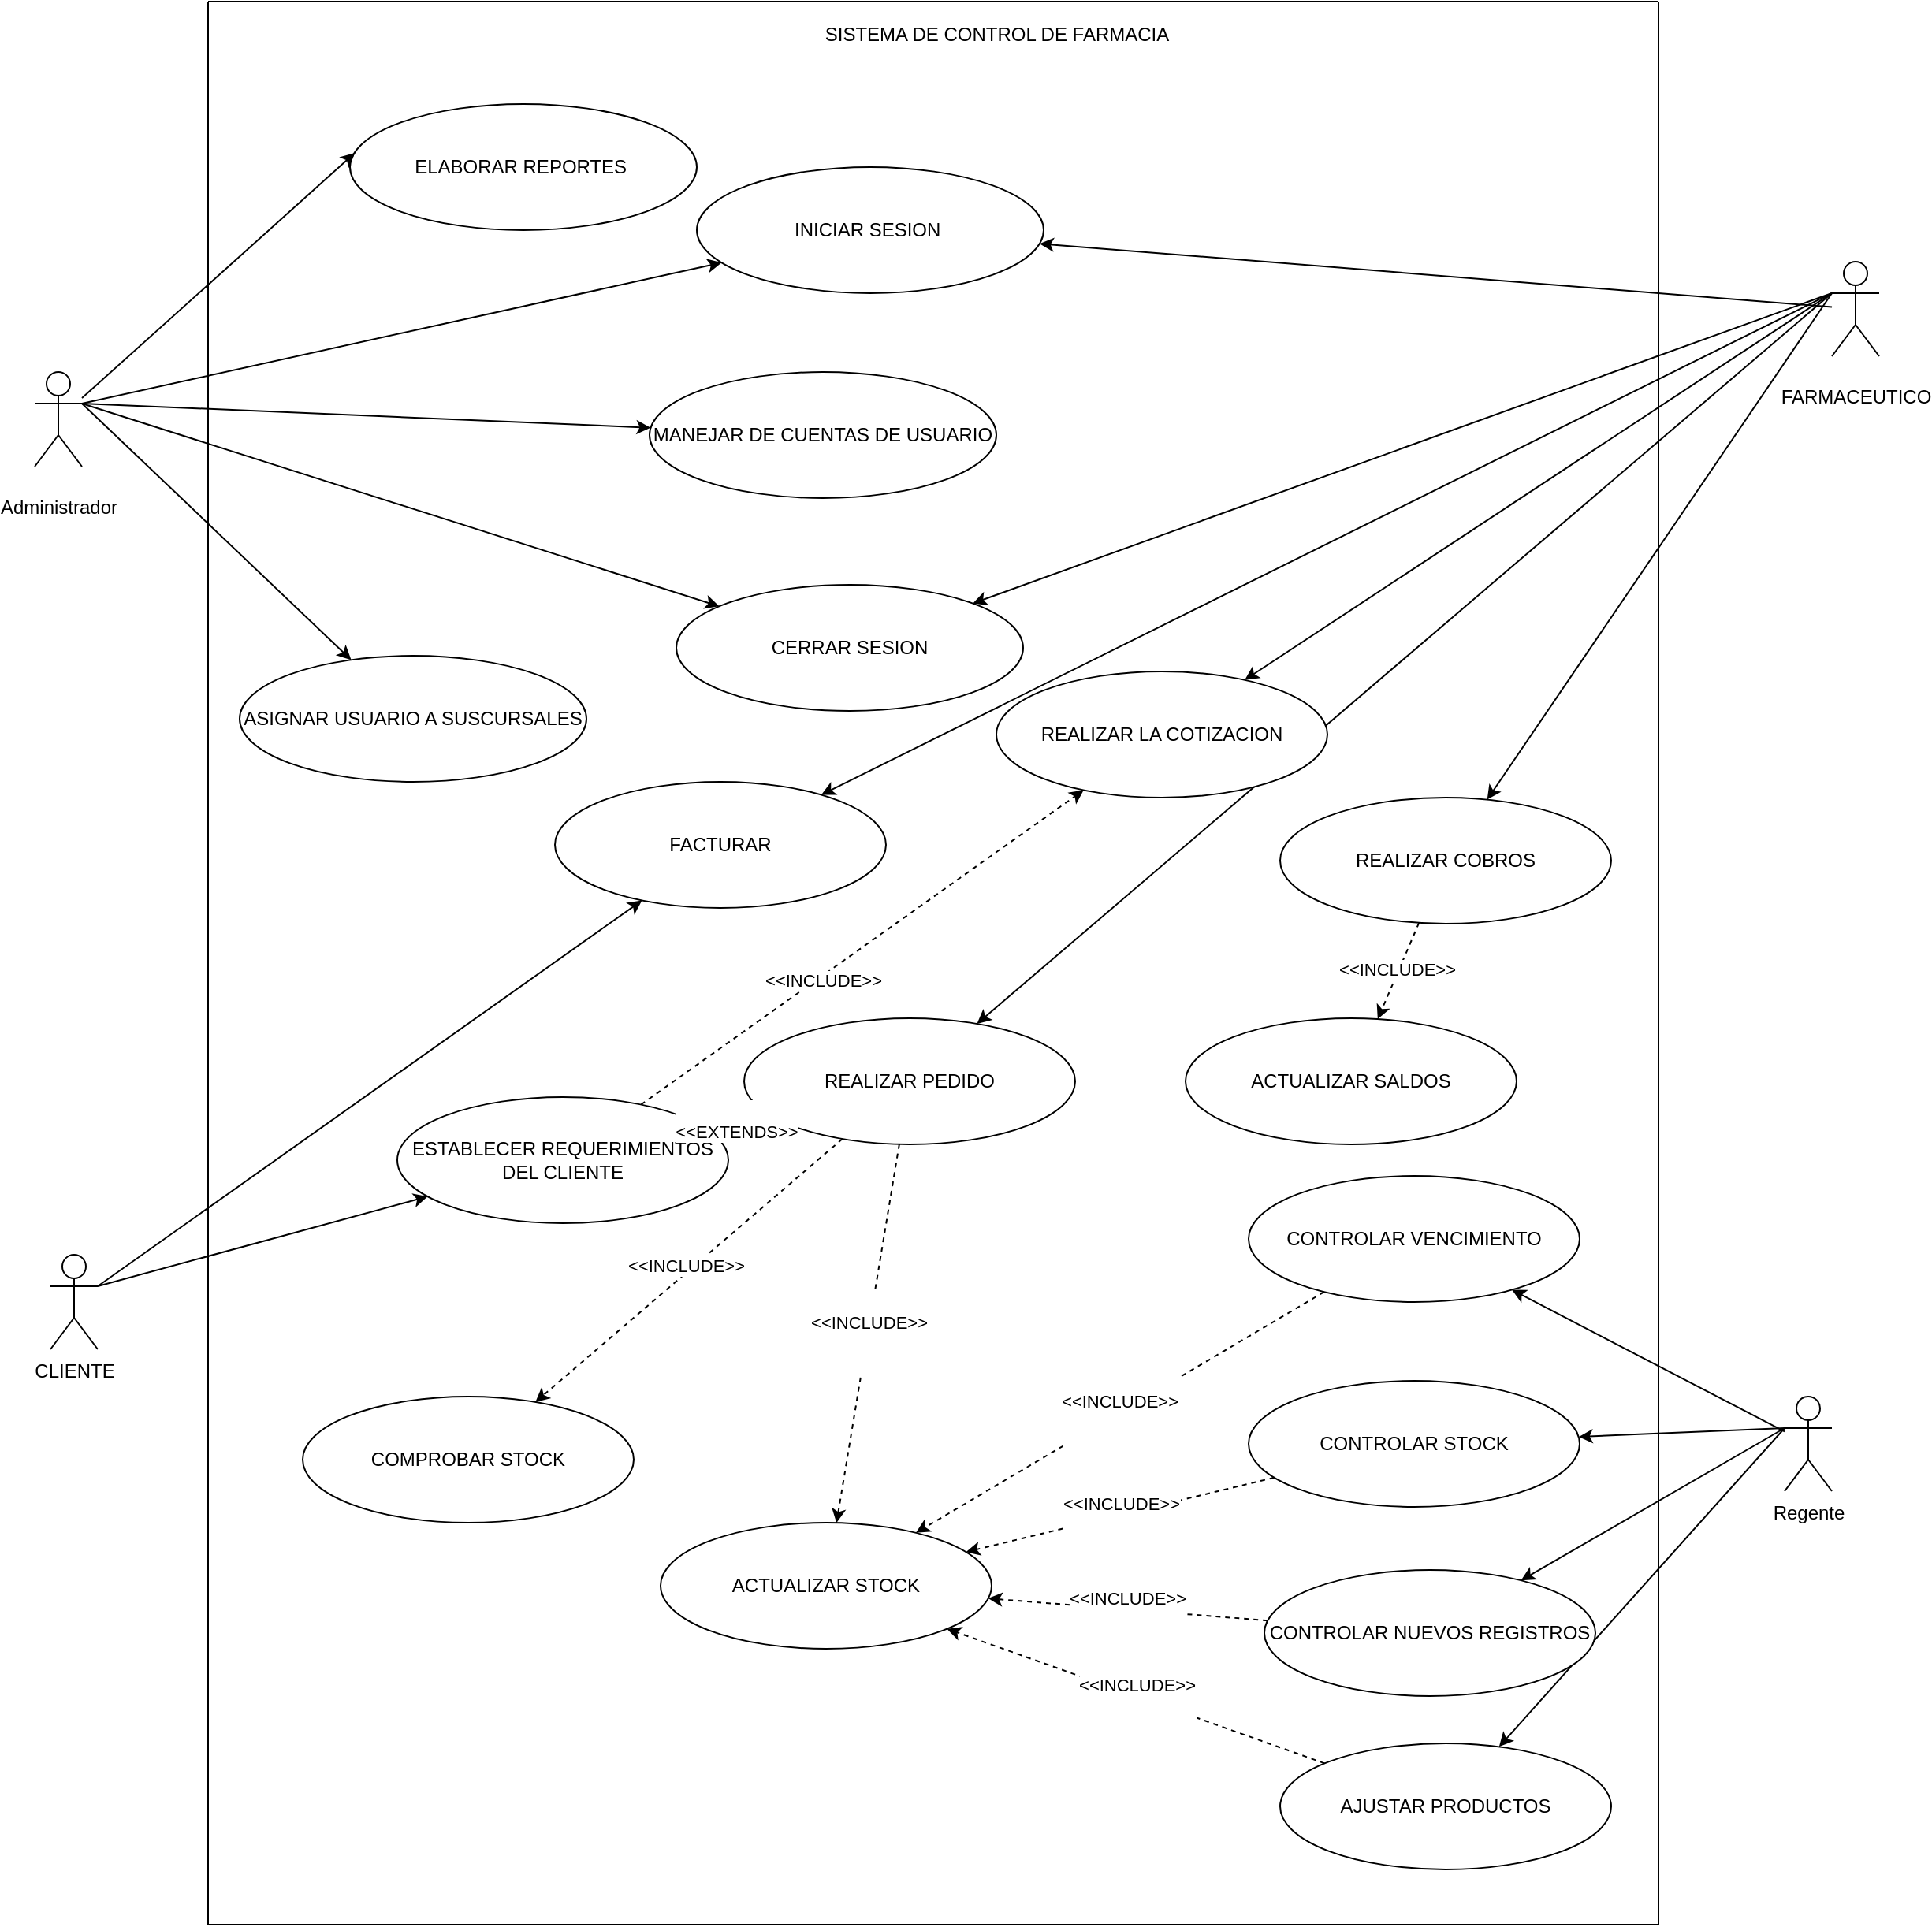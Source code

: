 <mxfile version="21.3.7" type="github">
  <diagram name="Página-1" id="VD70XnZUa6zAhsFyzGvc">
    <mxGraphModel dx="1393" dy="1734" grid="1" gridSize="10" guides="1" tooltips="1" connect="1" arrows="1" fold="1" page="1" pageScale="1" pageWidth="827" pageHeight="1169" math="0" shadow="0">
      <root>
        <mxCell id="0" />
        <mxCell id="1" parent="0" />
        <mxCell id="SYK_G3J2wgFO4UNwGKoD-1" value="CLIENTE" style="shape=umlActor;verticalLabelPosition=bottom;verticalAlign=top;html=1;outlineConnect=0;" parent="1" vertex="1">
          <mxGeometry x="230" y="160" width="30" height="60" as="geometry" />
        </mxCell>
        <mxCell id="SYK_G3J2wgFO4UNwGKoD-3" value="&lt;p class=&quot;MsoNormal&quot;&gt;Administrador&lt;/p&gt;" style="shape=umlActor;verticalLabelPosition=bottom;verticalAlign=top;html=1;outlineConnect=0;" parent="1" vertex="1">
          <mxGeometry x="220" y="-400" width="30" height="60" as="geometry" />
        </mxCell>
        <mxCell id="SYK_G3J2wgFO4UNwGKoD-4" value="Regente" style="shape=umlActor;verticalLabelPosition=bottom;verticalAlign=top;html=1;outlineConnect=0;" parent="1" vertex="1">
          <mxGeometry x="1330" y="250" width="30" height="60" as="geometry" />
        </mxCell>
        <mxCell id="SYK_G3J2wgFO4UNwGKoD-15" value="" style="endArrow=classic;html=1;rounded=0;exitX=1;exitY=0.333;exitDx=0;exitDy=0;exitPerimeter=0;" parent="1" source="SYK_G3J2wgFO4UNwGKoD-1" target="SYK_G3J2wgFO4UNwGKoD-2" edge="1">
          <mxGeometry width="50" height="50" relative="1" as="geometry">
            <mxPoint x="130" y="130" as="sourcePoint" />
            <mxPoint x="180" y="80" as="targetPoint" />
          </mxGeometry>
        </mxCell>
        <mxCell id="SYK_G3J2wgFO4UNwGKoD-16" value="" style="endArrow=classic;html=1;rounded=0;exitX=1;exitY=0.333;exitDx=0;exitDy=0;exitPerimeter=0;" parent="1" source="SYK_G3J2wgFO4UNwGKoD-1" target="SYK_G3J2wgFO4UNwGKoD-10" edge="1">
          <mxGeometry width="50" height="50" relative="1" as="geometry">
            <mxPoint x="100" y="190" as="sourcePoint" />
            <mxPoint x="338" y="81" as="targetPoint" />
          </mxGeometry>
        </mxCell>
        <mxCell id="SYK_G3J2wgFO4UNwGKoD-32" value="" style="endArrow=classic;html=1;rounded=0;exitX=1;exitY=0.333;exitDx=0;exitDy=0;exitPerimeter=0;" parent="1" source="SYK_G3J2wgFO4UNwGKoD-3" target="SYK_G3J2wgFO4UNwGKoD-33" edge="1">
          <mxGeometry width="50" height="50" relative="1" as="geometry">
            <mxPoint x="190" y="-240" as="sourcePoint" />
            <mxPoint x="250" y="-330" as="targetPoint" />
          </mxGeometry>
        </mxCell>
        <mxCell id="SYK_G3J2wgFO4UNwGKoD-33" value="INICIAR SESION&amp;nbsp;" style="ellipse;whiteSpace=wrap;html=1;" parent="1" vertex="1">
          <mxGeometry x="640" y="-530" width="220" height="80" as="geometry" />
        </mxCell>
        <mxCell id="SYK_G3J2wgFO4UNwGKoD-34" value="ELABORAR REPORTES&amp;nbsp;" style="ellipse;whiteSpace=wrap;html=1;" parent="1" vertex="1">
          <mxGeometry x="420" y="-570" width="220" height="80" as="geometry" />
        </mxCell>
        <mxCell id="SYK_G3J2wgFO4UNwGKoD-35" value="MANEJAR DE CUENTAS DE USUARIO" style="ellipse;whiteSpace=wrap;html=1;" parent="1" vertex="1">
          <mxGeometry x="610" y="-400" width="220" height="80" as="geometry" />
        </mxCell>
        <mxCell id="SYK_G3J2wgFO4UNwGKoD-36" value="ASIGNAR USUARIO A SUSCURSALES" style="ellipse;whiteSpace=wrap;html=1;" parent="1" vertex="1">
          <mxGeometry x="350" y="-220" width="220" height="80" as="geometry" />
        </mxCell>
        <mxCell id="SYK_G3J2wgFO4UNwGKoD-38" value="&lt;p class=&quot;MsoNormal&quot;&gt;FARMACEUTICO&lt;/p&gt;" style="shape=umlActor;verticalLabelPosition=bottom;verticalAlign=top;html=1;outlineConnect=0;" parent="1" vertex="1">
          <mxGeometry x="1360" y="-470" width="30" height="60" as="geometry" />
        </mxCell>
        <mxCell id="SYK_G3J2wgFO4UNwGKoD-39" value="" style="endArrow=classic;html=1;rounded=0;entryX=0.014;entryY=0.388;entryDx=0;entryDy=0;entryPerimeter=0;" parent="1" source="SYK_G3J2wgFO4UNwGKoD-3" target="SYK_G3J2wgFO4UNwGKoD-34" edge="1">
          <mxGeometry width="50" height="50" relative="1" as="geometry">
            <mxPoint x="140" y="-200" as="sourcePoint" />
            <mxPoint x="190" y="-250" as="targetPoint" />
          </mxGeometry>
        </mxCell>
        <mxCell id="SYK_G3J2wgFO4UNwGKoD-40" value="" style="endArrow=classic;html=1;rounded=0;exitX=1;exitY=0.333;exitDx=0;exitDy=0;exitPerimeter=0;" parent="1" source="SYK_G3J2wgFO4UNwGKoD-3" target="SYK_G3J2wgFO4UNwGKoD-35" edge="1">
          <mxGeometry width="50" height="50" relative="1" as="geometry">
            <mxPoint x="70" y="-250" as="sourcePoint" />
            <mxPoint x="273" y="-369" as="targetPoint" />
          </mxGeometry>
        </mxCell>
        <mxCell id="SYK_G3J2wgFO4UNwGKoD-41" value="" style="endArrow=classic;html=1;rounded=0;exitX=1;exitY=0.333;exitDx=0;exitDy=0;exitPerimeter=0;" parent="1" source="SYK_G3J2wgFO4UNwGKoD-3" target="SYK_G3J2wgFO4UNwGKoD-36" edge="1">
          <mxGeometry width="50" height="50" relative="1" as="geometry">
            <mxPoint x="70" y="-250" as="sourcePoint" />
            <mxPoint x="264" y="-259" as="targetPoint" />
          </mxGeometry>
        </mxCell>
        <mxCell id="SYK_G3J2wgFO4UNwGKoD-42" value="" style="endArrow=classic;html=1;rounded=0;exitX=1;exitY=0.333;exitDx=0;exitDy=0;exitPerimeter=0;" parent="1" source="SYK_G3J2wgFO4UNwGKoD-3" target="SYK_G3J2wgFO4UNwGKoD-37" edge="1">
          <mxGeometry width="50" height="50" relative="1" as="geometry">
            <mxPoint x="70" y="-250" as="sourcePoint" />
            <mxPoint x="278" y="-192" as="targetPoint" />
          </mxGeometry>
        </mxCell>
        <mxCell id="SYK_G3J2wgFO4UNwGKoD-43" value="" style="endArrow=classic;html=1;rounded=0;" parent="1" source="SYK_G3J2wgFO4UNwGKoD-38" target="SYK_G3J2wgFO4UNwGKoD-33" edge="1">
          <mxGeometry width="50" height="50" relative="1" as="geometry">
            <mxPoint x="630" y="-320" as="sourcePoint" />
            <mxPoint x="680" y="-370" as="targetPoint" />
          </mxGeometry>
        </mxCell>
        <mxCell id="SYK_G3J2wgFO4UNwGKoD-44" value="" style="endArrow=classic;html=1;rounded=0;exitX=0;exitY=0.333;exitDx=0;exitDy=0;exitPerimeter=0;" parent="1" source="SYK_G3J2wgFO4UNwGKoD-38" target="SYK_G3J2wgFO4UNwGKoD-37" edge="1">
          <mxGeometry width="50" height="50" relative="1" as="geometry">
            <mxPoint x="720" y="-250" as="sourcePoint" />
            <mxPoint x="444" y="-425" as="targetPoint" />
          </mxGeometry>
        </mxCell>
        <mxCell id="SYK_G3J2wgFO4UNwGKoD-46" value="" style="endArrow=classic;html=1;rounded=0;exitX=0;exitY=0.333;exitDx=0;exitDy=0;exitPerimeter=0;" parent="1" source="SYK_G3J2wgFO4UNwGKoD-38" target="SYK_G3J2wgFO4UNwGKoD-45" edge="1">
          <mxGeometry width="50" height="50" relative="1" as="geometry">
            <mxPoint x="590" y="-80" as="sourcePoint" />
            <mxPoint x="640" y="-130" as="targetPoint" />
          </mxGeometry>
        </mxCell>
        <mxCell id="SYK_G3J2wgFO4UNwGKoD-53" value="" style="endArrow=classic;html=1;rounded=0;exitX=0;exitY=0.333;exitDx=0;exitDy=0;exitPerimeter=0;" parent="1" source="SYK_G3J2wgFO4UNwGKoD-38" target="SYK_G3J2wgFO4UNwGKoD-50" edge="1">
          <mxGeometry width="50" height="50" relative="1" as="geometry">
            <mxPoint x="1120" y="-370" as="sourcePoint" />
            <mxPoint x="657" y="-40" as="targetPoint" />
          </mxGeometry>
        </mxCell>
        <mxCell id="SYK_G3J2wgFO4UNwGKoD-63" value="" style="endArrow=classic;html=1;rounded=0;exitX=0;exitY=0.333;exitDx=0;exitDy=0;exitPerimeter=0;" parent="1" source="SYK_G3J2wgFO4UNwGKoD-38" target="SYK_G3J2wgFO4UNwGKoD-56" edge="1">
          <mxGeometry width="50" height="50" relative="1" as="geometry">
            <mxPoint x="1340" y="-180" as="sourcePoint" />
            <mxPoint x="693" y="-36" as="targetPoint" />
          </mxGeometry>
        </mxCell>
        <mxCell id="SYK_G3J2wgFO4UNwGKoD-68" value="AJUSTAR PRODUCTOS" style="ellipse;whiteSpace=wrap;html=1;" parent="1" vertex="1">
          <mxGeometry x="1010" y="470" width="210" height="80" as="geometry" />
        </mxCell>
        <mxCell id="SYK_G3J2wgFO4UNwGKoD-69" value="" style="endArrow=classic;html=1;rounded=0;" parent="1" source="SYK_G3J2wgFO4UNwGKoD-4" target="SYK_G3J2wgFO4UNwGKoD-64" edge="1">
          <mxGeometry width="50" height="50" relative="1" as="geometry">
            <mxPoint x="1270" y="500" as="sourcePoint" />
            <mxPoint x="1320" y="450" as="targetPoint" />
          </mxGeometry>
        </mxCell>
        <mxCell id="SYK_G3J2wgFO4UNwGKoD-70" value="" style="endArrow=classic;html=1;rounded=0;" parent="1" target="SYK_G3J2wgFO4UNwGKoD-66" edge="1">
          <mxGeometry width="50" height="50" relative="1" as="geometry">
            <mxPoint x="1330" y="270" as="sourcePoint" />
            <mxPoint x="1171" y="146" as="targetPoint" />
          </mxGeometry>
        </mxCell>
        <mxCell id="SYK_G3J2wgFO4UNwGKoD-71" value="" style="endArrow=classic;html=1;rounded=0;" parent="1" target="SYK_G3J2wgFO4UNwGKoD-68" edge="1">
          <mxGeometry width="50" height="50" relative="1" as="geometry">
            <mxPoint x="1330" y="270" as="sourcePoint" />
            <mxPoint x="1181" y="156" as="targetPoint" />
          </mxGeometry>
        </mxCell>
        <mxCell id="SYK_G3J2wgFO4UNwGKoD-72" value="" style="endArrow=classic;html=1;rounded=0;exitX=0;exitY=0.333;exitDx=0;exitDy=0;exitPerimeter=0;" parent="1" source="SYK_G3J2wgFO4UNwGKoD-4" target="SYK_G3J2wgFO4UNwGKoD-65" edge="1">
          <mxGeometry width="50" height="50" relative="1" as="geometry">
            <mxPoint x="1340" y="278" as="sourcePoint" />
            <mxPoint x="1171" y="146" as="targetPoint" />
          </mxGeometry>
        </mxCell>
        <mxCell id="SYK_G3J2wgFO4UNwGKoD-76" value="&#xa;&lt;span style=&quot;color: rgb(0, 0, 0); font-family: Helvetica; font-size: 11px; font-style: normal; font-variant-ligatures: normal; font-variant-caps: normal; font-weight: 400; letter-spacing: normal; orphans: 2; text-align: center; text-indent: 0px; text-transform: none; widows: 2; word-spacing: 0px; -webkit-text-stroke-width: 0px; background-color: rgb(255, 255, 255); text-decoration-thickness: initial; text-decoration-style: initial; text-decoration-color: initial; float: none; display: inline !important;&quot;&gt;&amp;lt;&amp;lt;INCLUDE&amp;gt;&amp;gt;&lt;/span&gt;&#xa;&#xa;" style="endArrow=classic;html=1;rounded=0;dashed=1;" parent="1" source="SYK_G3J2wgFO4UNwGKoD-68" target="SYK_G3J2wgFO4UNwGKoD-54" edge="1">
          <mxGeometry width="50" height="50" relative="1" as="geometry">
            <mxPoint x="1100" y="166" as="sourcePoint" />
            <mxPoint x="890" y="334" as="targetPoint" />
          </mxGeometry>
        </mxCell>
        <mxCell id="SYK_G3J2wgFO4UNwGKoD-77" value="&#xa;&#xa;" style="swimlane;startSize=0;fillStyle=solid;fontStyle=0;swimlaneLine=0;labelBackgroundColor=none;" parent="1" vertex="1">
          <mxGeometry x="330" y="-635" width="920" height="1220" as="geometry">
            <mxRectangle x="310" y="-620" width="50" height="40" as="alternateBounds" />
          </mxGeometry>
        </mxCell>
        <mxCell id="SYK_G3J2wgFO4UNwGKoD-56" value="REALIZAR COBROS" style="ellipse;whiteSpace=wrap;html=1;" parent="SYK_G3J2wgFO4UNwGKoD-77" vertex="1">
          <mxGeometry x="680" y="505" width="210" height="80" as="geometry" />
        </mxCell>
        <mxCell id="SYK_G3J2wgFO4UNwGKoD-78" value="SISTEMA DE CONTROL DE FARMACIA" style="text;html=1;align=center;verticalAlign=middle;resizable=0;points=[];autosize=1;strokeColor=none;fillColor=none;" parent="SYK_G3J2wgFO4UNwGKoD-77" vertex="1">
          <mxGeometry x="380" y="5.5" width="240" height="30" as="geometry" />
        </mxCell>
        <mxCell id="SYK_G3J2wgFO4UNwGKoD-37" value="CERRAR SESION" style="ellipse;whiteSpace=wrap;html=1;" parent="SYK_G3J2wgFO4UNwGKoD-77" vertex="1">
          <mxGeometry x="297" y="370" width="220" height="80" as="geometry" />
        </mxCell>
        <mxCell id="SYK_G3J2wgFO4UNwGKoD-58" value="ACTUALIZAR SALDOS" style="ellipse;whiteSpace=wrap;html=1;" parent="SYK_G3J2wgFO4UNwGKoD-77" vertex="1">
          <mxGeometry x="620" y="645" width="210" height="80" as="geometry" />
        </mxCell>
        <mxCell id="SYK_G3J2wgFO4UNwGKoD-60" value="" style="endArrow=classic;html=1;rounded=0;dashed=1;" parent="SYK_G3J2wgFO4UNwGKoD-77" source="SYK_G3J2wgFO4UNwGKoD-56" target="SYK_G3J2wgFO4UNwGKoD-58" edge="1">
          <mxGeometry width="50" height="50" relative="1" as="geometry">
            <mxPoint x="340" y="780" as="sourcePoint" />
            <mxPoint x="310" y="1010" as="targetPoint" />
          </mxGeometry>
        </mxCell>
        <mxCell id="97T_A4uBvevAFAqYRpPj-4" value="&amp;lt;&amp;lt;INCLUDE&amp;gt;&amp;gt;" style="edgeLabel;html=1;align=center;verticalAlign=middle;resizable=0;points=[];" parent="SYK_G3J2wgFO4UNwGKoD-60" vertex="1" connectable="0">
          <mxGeometry x="-0.031" y="-1" relative="1" as="geometry">
            <mxPoint x="-1" as="offset" />
          </mxGeometry>
        </mxCell>
        <mxCell id="SYK_G3J2wgFO4UNwGKoD-54" value="ACTUALIZAR STOCK" style="ellipse;whiteSpace=wrap;html=1;" parent="SYK_G3J2wgFO4UNwGKoD-77" vertex="1">
          <mxGeometry x="287" y="965" width="210" height="80" as="geometry" />
        </mxCell>
        <mxCell id="SYK_G3J2wgFO4UNwGKoD-64" value="CONTROLAR VENCIMIENTO" style="ellipse;whiteSpace=wrap;html=1;" parent="SYK_G3J2wgFO4UNwGKoD-77" vertex="1">
          <mxGeometry x="660" y="745" width="210" height="80" as="geometry" />
        </mxCell>
        <mxCell id="SYK_G3J2wgFO4UNwGKoD-73" value="&#xa;&lt;span style=&quot;color: rgb(0, 0, 0); font-family: Helvetica; font-size: 11px; font-style: normal; font-variant-ligatures: normal; font-variant-caps: normal; font-weight: 400; letter-spacing: normal; orphans: 2; text-align: center; text-indent: 0px; text-transform: none; widows: 2; word-spacing: 0px; -webkit-text-stroke-width: 0px; background-color: rgb(255, 255, 255); text-decoration-thickness: initial; text-decoration-style: initial; text-decoration-color: initial; float: none; display: inline !important;&quot;&gt;&amp;lt;&amp;lt;INCLUDE&amp;gt;&amp;gt;&lt;/span&gt;&#xa;&#xa;" style="endArrow=classic;html=1;rounded=0;dashed=1;" parent="SYK_G3J2wgFO4UNwGKoD-77" source="SYK_G3J2wgFO4UNwGKoD-64" target="SYK_G3J2wgFO4UNwGKoD-54" edge="1">
          <mxGeometry width="50" height="50" relative="1" as="geometry">
            <mxPoint x="605" y="704" as="sourcePoint" />
            <mxPoint x="565" y="786" as="targetPoint" />
          </mxGeometry>
        </mxCell>
        <mxCell id="SYK_G3J2wgFO4UNwGKoD-65" value="CONTROLAR STOCK" style="ellipse;whiteSpace=wrap;html=1;" parent="SYK_G3J2wgFO4UNwGKoD-77" vertex="1">
          <mxGeometry x="660" y="875" width="210" height="80" as="geometry" />
        </mxCell>
        <mxCell id="SYK_G3J2wgFO4UNwGKoD-74" value="&#xa;&lt;span style=&quot;color: rgb(0, 0, 0); font-family: Helvetica; font-size: 11px; font-style: normal; font-variant-ligatures: normal; font-variant-caps: normal; font-weight: 400; letter-spacing: normal; orphans: 2; text-align: center; text-indent: 0px; text-transform: none; widows: 2; word-spacing: 0px; -webkit-text-stroke-width: 0px; background-color: rgb(255, 255, 255); text-decoration-thickness: initial; text-decoration-style: initial; text-decoration-color: initial; float: none; display: inline !important;&quot;&gt;&amp;lt;&amp;lt;INCLUDE&amp;gt;&amp;gt;&lt;/span&gt;&#xa;&#xa;" style="endArrow=classic;html=1;rounded=0;dashed=1;" parent="SYK_G3J2wgFO4UNwGKoD-77" source="SYK_G3J2wgFO4UNwGKoD-65" target="SYK_G3J2wgFO4UNwGKoD-54" edge="1">
          <mxGeometry width="50" height="50" relative="1" as="geometry">
            <mxPoint x="750" y="781" as="sourcePoint" />
            <mxPoint x="540" y="949" as="targetPoint" />
          </mxGeometry>
        </mxCell>
        <mxCell id="SYK_G3J2wgFO4UNwGKoD-66" value="CONTROLAR NUEVOS REGISTROS" style="ellipse;whiteSpace=wrap;html=1;" parent="SYK_G3J2wgFO4UNwGKoD-77" vertex="1">
          <mxGeometry x="670" y="995" width="210" height="80" as="geometry" />
        </mxCell>
        <mxCell id="SYK_G3J2wgFO4UNwGKoD-75" value="&#xa;&lt;span style=&quot;color: rgb(0, 0, 0); font-family: Helvetica; font-size: 11px; font-style: normal; font-variant-ligatures: normal; font-variant-caps: normal; font-weight: 400; letter-spacing: normal; orphans: 2; text-align: center; text-indent: 0px; text-transform: none; widows: 2; word-spacing: 0px; -webkit-text-stroke-width: 0px; background-color: rgb(255, 255, 255); text-decoration-thickness: initial; text-decoration-style: initial; text-decoration-color: initial; float: none; display: inline !important;&quot;&gt;&amp;lt;&amp;lt;INCLUDE&amp;gt;&amp;gt;&lt;/span&gt;&#xa;&#xa;" style="endArrow=classic;html=1;rounded=0;dashed=1;" parent="SYK_G3J2wgFO4UNwGKoD-77" source="SYK_G3J2wgFO4UNwGKoD-66" target="SYK_G3J2wgFO4UNwGKoD-54" edge="1">
          <mxGeometry width="50" height="50" relative="1" as="geometry">
            <mxPoint x="760" y="791" as="sourcePoint" />
            <mxPoint x="550" y="959" as="targetPoint" />
          </mxGeometry>
        </mxCell>
        <mxCell id="SYK_G3J2wgFO4UNwGKoD-51" value="COMPROBAR STOCK" style="ellipse;whiteSpace=wrap;html=1;" parent="SYK_G3J2wgFO4UNwGKoD-77" vertex="1">
          <mxGeometry x="60" y="885" width="210" height="80" as="geometry" />
        </mxCell>
        <mxCell id="SYK_G3J2wgFO4UNwGKoD-2" value="FACTURAR" style="ellipse;whiteSpace=wrap;html=1;" parent="SYK_G3J2wgFO4UNwGKoD-77" vertex="1">
          <mxGeometry x="220" y="495" width="210" height="80" as="geometry" />
        </mxCell>
        <mxCell id="SYK_G3J2wgFO4UNwGKoD-10" value="ESTABLECER REQUERIMIENTOS DEL CLIENTE" style="ellipse;whiteSpace=wrap;html=1;" parent="SYK_G3J2wgFO4UNwGKoD-77" vertex="1">
          <mxGeometry x="120" y="695" width="210" height="80" as="geometry" />
        </mxCell>
        <mxCell id="SYK_G3J2wgFO4UNwGKoD-50" value="REALIZAR PEDIDO" style="ellipse;whiteSpace=wrap;html=1;" parent="SYK_G3J2wgFO4UNwGKoD-77" vertex="1">
          <mxGeometry x="340" y="645" width="210" height="80" as="geometry" />
        </mxCell>
        <mxCell id="SYK_G3J2wgFO4UNwGKoD-49" value="&lt;br&gt;&lt;span style=&quot;color: rgb(0, 0, 0); font-family: Helvetica; font-size: 11px; font-style: normal; font-variant-ligatures: normal; font-variant-caps: normal; font-weight: 400; letter-spacing: normal; orphans: 2; text-align: center; text-indent: 0px; text-transform: none; widows: 2; word-spacing: 0px; -webkit-text-stroke-width: 0px; background-color: rgb(255, 255, 255); text-decoration-thickness: initial; text-decoration-style: initial; text-decoration-color: initial; float: none; display: inline !important;&quot;&gt;&amp;lt;&amp;lt;EXTENDS&amp;gt;&amp;gt;&lt;/span&gt;&lt;br&gt;" style="endArrow=classic;html=1;rounded=0;dashed=1;" parent="SYK_G3J2wgFO4UNwGKoD-77" source="SYK_G3J2wgFO4UNwGKoD-10" target="SYK_G3J2wgFO4UNwGKoD-50" edge="1">
          <mxGeometry width="50" height="50" relative="1" as="geometry">
            <mxPoint x="130" y="751" as="sourcePoint" />
            <mxPoint x="340" y="835" as="targetPoint" />
          </mxGeometry>
        </mxCell>
        <mxCell id="SYK_G3J2wgFO4UNwGKoD-52" value="" style="endArrow=classic;html=1;rounded=0;dashed=1;" parent="SYK_G3J2wgFO4UNwGKoD-77" source="SYK_G3J2wgFO4UNwGKoD-50" target="SYK_G3J2wgFO4UNwGKoD-51" edge="1">
          <mxGeometry width="50" height="50" relative="1" as="geometry">
            <mxPoint x="380" y="909" as="sourcePoint" />
            <mxPoint x="570" y="945" as="targetPoint" />
          </mxGeometry>
        </mxCell>
        <mxCell id="97T_A4uBvevAFAqYRpPj-2" value="&amp;lt;&amp;lt;INCLUDE&amp;gt;&amp;gt;" style="edgeLabel;html=1;align=center;verticalAlign=middle;resizable=0;points=[];" parent="SYK_G3J2wgFO4UNwGKoD-52" vertex="1" connectable="0">
          <mxGeometry x="-0.088" y="2" relative="1" as="geometry">
            <mxPoint x="-12" y="3" as="offset" />
          </mxGeometry>
        </mxCell>
        <mxCell id="SYK_G3J2wgFO4UNwGKoD-55" value="&#xa;&lt;span style=&quot;color: rgb(0, 0, 0); font-family: Helvetica; font-size: 11px; font-style: normal; font-variant-ligatures: normal; font-variant-caps: normal; font-weight: 400; letter-spacing: normal; orphans: 2; text-align: center; text-indent: 0px; text-transform: none; widows: 2; word-spacing: 0px; -webkit-text-stroke-width: 0px; background-color: rgb(255, 255, 255); text-decoration-thickness: initial; text-decoration-style: initial; text-decoration-color: initial; float: none; display: inline !important;&quot;&gt;&amp;lt;&amp;lt;INCLUDE&amp;gt;&amp;gt;&lt;/span&gt;&#xa;&#xa;" style="endArrow=classic;html=1;rounded=0;dashed=1;" parent="SYK_G3J2wgFO4UNwGKoD-77" source="SYK_G3J2wgFO4UNwGKoD-50" target="SYK_G3J2wgFO4UNwGKoD-54" edge="1">
          <mxGeometry width="50" height="50" relative="1" as="geometry">
            <mxPoint x="424" y="893" as="sourcePoint" />
            <mxPoint x="316" y="1027" as="targetPoint" />
          </mxGeometry>
        </mxCell>
        <mxCell id="SYK_G3J2wgFO4UNwGKoD-45" value="REALIZAR LA COTIZACION" style="ellipse;whiteSpace=wrap;html=1;" parent="SYK_G3J2wgFO4UNwGKoD-77" vertex="1">
          <mxGeometry x="500" y="425" width="210" height="80" as="geometry" />
        </mxCell>
        <mxCell id="SYK_G3J2wgFO4UNwGKoD-48" value="" style="endArrow=classic;html=1;rounded=0;dashed=1;" parent="SYK_G3J2wgFO4UNwGKoD-77" source="SYK_G3J2wgFO4UNwGKoD-10" target="SYK_G3J2wgFO4UNwGKoD-45" edge="1">
          <mxGeometry width="50" height="50" relative="1" as="geometry">
            <mxPoint x="160" y="735" as="sourcePoint" />
            <mxPoint x="210" y="685" as="targetPoint" />
          </mxGeometry>
        </mxCell>
        <mxCell id="97T_A4uBvevAFAqYRpPj-1" value="&amp;lt;&amp;lt;INCLUDE&amp;gt;&amp;gt;" style="edgeLabel;html=1;align=center;verticalAlign=middle;resizable=0;points=[];" parent="SYK_G3J2wgFO4UNwGKoD-48" vertex="1" connectable="0">
          <mxGeometry x="-0.188" y="-2" relative="1" as="geometry">
            <mxPoint as="offset" />
          </mxGeometry>
        </mxCell>
        <mxCell id="97T_A4uBvevAFAqYRpPj-5" value="" style="endArrow=classic;html=1;rounded=0;exitX=0;exitY=0.333;exitDx=0;exitDy=0;exitPerimeter=0;" parent="1" source="SYK_G3J2wgFO4UNwGKoD-38" target="SYK_G3J2wgFO4UNwGKoD-2" edge="1">
          <mxGeometry width="50" height="50" relative="1" as="geometry">
            <mxPoint x="1340" y="-180" as="sourcePoint" />
            <mxPoint x="615" y="-55" as="targetPoint" />
          </mxGeometry>
        </mxCell>
      </root>
    </mxGraphModel>
  </diagram>
</mxfile>
